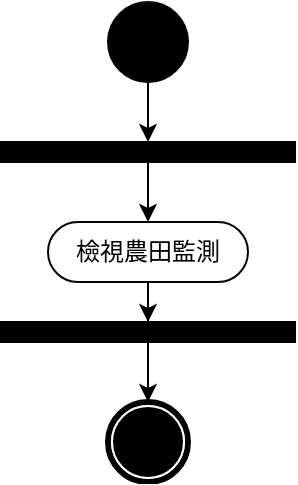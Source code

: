 <mxfile version="12.9.13" type="device"><diagram id="FMvPQhMV6LjmC9kwbj3s" name="第1頁"><mxGraphModel dx="1086" dy="806" grid="1" gridSize="10" guides="1" tooltips="1" connect="1" arrows="1" fold="1" page="1" pageScale="1" pageWidth="827" pageHeight="1169" math="0" shadow="0"><root><mxCell id="0"/><mxCell id="1" parent="0"/><mxCell id="GZYtnh0oEqlicDD04qpE-1" style="edgeStyle=orthogonalEdgeStyle;rounded=0;orthogonalLoop=1;jettySize=auto;html=1;entryX=0.5;entryY=0;entryDx=0;entryDy=0;" parent="1" source="GZYtnh0oEqlicDD04qpE-2" target="GZYtnh0oEqlicDD04qpE-8" edge="1"><mxGeometry relative="1" as="geometry"/></mxCell><mxCell id="GZYtnh0oEqlicDD04qpE-2" value="" style="ellipse;whiteSpace=wrap;html=1;rounded=0;shadow=0;comic=0;labelBackgroundColor=none;strokeWidth=1;fillColor=#000000;fontFamily=Verdana;fontSize=12;align=center;" parent="1" vertex="1"><mxGeometry x="380" y="100" width="40" height="40" as="geometry"/></mxCell><mxCell id="ZxpOR9t8fWP_j-udFwk7-19" style="edgeStyle=orthogonalEdgeStyle;rounded=0;orthogonalLoop=1;jettySize=auto;html=1;entryX=0.5;entryY=0;entryDx=0;entryDy=0;exitX=0.5;exitY=1;exitDx=0;exitDy=0;" parent="1" source="GZYtnh0oEqlicDD04qpE-8" target="GZYtnh0oEqlicDD04qpE-11" edge="1"><mxGeometry relative="1" as="geometry"><Array as="points"/><mxPoint x="400" y="160" as="targetPoint"/></mxGeometry></mxCell><mxCell id="GZYtnh0oEqlicDD04qpE-8" value="" style="whiteSpace=wrap;html=1;rounded=0;shadow=0;comic=0;labelBackgroundColor=none;strokeWidth=1;fillColor=#000000;fontFamily=Verdana;fontSize=12;align=center;rotation=0;" parent="1" vertex="1"><mxGeometry x="326.5" y="170" width="147" height="10" as="geometry"/></mxCell><mxCell id="GZYtnh0oEqlicDD04qpE-19" style="edgeStyle=orthogonalEdgeStyle;rounded=0;orthogonalLoop=1;jettySize=auto;html=1;entryX=0.5;entryY=0;entryDx=0;entryDy=0;" parent="1" source="GZYtnh0oEqlicDD04qpE-11" target="ZxpOR9t8fWP_j-udFwk7-15" edge="1"><mxGeometry relative="1" as="geometry"><mxPoint x="400" y="280" as="targetPoint"/></mxGeometry></mxCell><mxCell id="GZYtnh0oEqlicDD04qpE-11" value="檢視農田監測" style="rounded=1;whiteSpace=wrap;html=1;shadow=0;comic=0;labelBackgroundColor=none;strokeWidth=1;fontFamily=Verdana;fontSize=12;align=center;arcSize=50;" parent="1" vertex="1"><mxGeometry x="350" y="210" width="100" height="30" as="geometry"/></mxCell><mxCell id="ZxpOR9t8fWP_j-udFwk7-17" style="edgeStyle=orthogonalEdgeStyle;rounded=0;orthogonalLoop=1;jettySize=auto;html=1;entryX=0.5;entryY=0;entryDx=0;entryDy=0;" parent="1" source="ZxpOR9t8fWP_j-udFwk7-15" target="ZxpOR9t8fWP_j-udFwk7-16" edge="1"><mxGeometry relative="1" as="geometry"/></mxCell><mxCell id="ZxpOR9t8fWP_j-udFwk7-15" value="" style="whiteSpace=wrap;html=1;rounded=0;shadow=0;comic=0;labelBackgroundColor=none;strokeWidth=1;fillColor=#000000;fontFamily=Verdana;fontSize=12;align=center;rotation=0;" parent="1" vertex="1"><mxGeometry x="326.5" y="260" width="147" height="10" as="geometry"/></mxCell><mxCell id="ZxpOR9t8fWP_j-udFwk7-16" value="" style="shape=mxgraph.bpmn.shape;html=1;verticalLabelPosition=bottom;labelBackgroundColor=#ffffff;verticalAlign=top;perimeter=ellipsePerimeter;outline=end;symbol=terminate;rounded=0;shadow=0;comic=0;strokeWidth=1;fontFamily=Verdana;fontSize=12;align=center;" parent="1" vertex="1"><mxGeometry x="380" y="300" width="40" height="40" as="geometry"/></mxCell></root></mxGraphModel></diagram></mxfile>
